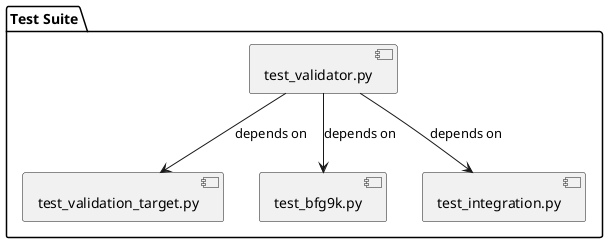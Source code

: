 @startuml Test Dependencies

package "Test Suite" {
    [test_validator.py] as TV
    [test_validation_target.py] as TVT
    [test_bfg9k.py] as TB
    [test_integration.py] as TI
}

TV --> TVT : depends on
TV --> TB : depends on
TV --> TI : depends on

@enduml
